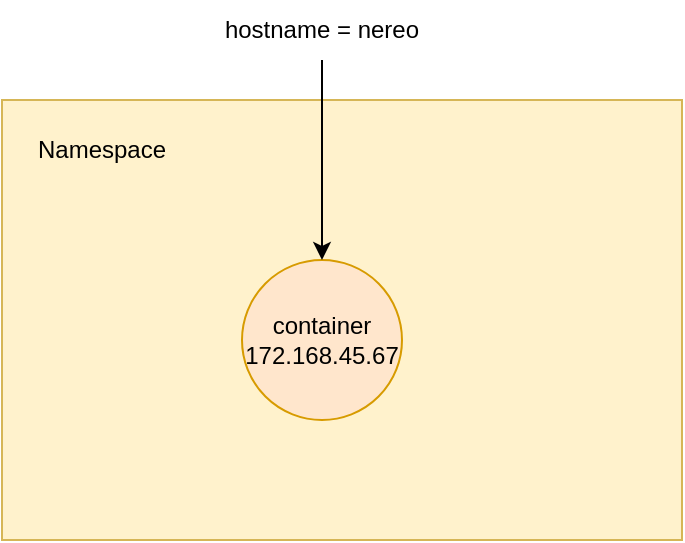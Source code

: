 <mxfile version="24.7.6" pages="2">
  <diagram name="Página-1" id="-ve3qs-rPw2eTsOcBA0l">
    <mxGraphModel dx="1050" dy="522" grid="1" gridSize="10" guides="1" tooltips="1" connect="1" arrows="1" fold="1" page="1" pageScale="1" pageWidth="827" pageHeight="1169" math="0" shadow="0">
      <root>
        <mxCell id="0" />
        <mxCell id="1" parent="0" />
        <mxCell id="z1eZ4XK-8854BMvzhpKV-1" value="" style="rounded=0;whiteSpace=wrap;html=1;fillColor=#fff2cc;strokeColor=#d6b656;" parent="1" vertex="1">
          <mxGeometry x="110" y="160" width="340" height="220" as="geometry" />
        </mxCell>
        <mxCell id="z1eZ4XK-8854BMvzhpKV-2" value="container&lt;div&gt;172.168.45.67&lt;/div&gt;" style="ellipse;whiteSpace=wrap;html=1;aspect=fixed;fillColor=#ffe6cc;strokeColor=#d79b00;" parent="1" vertex="1">
          <mxGeometry x="230" y="240" width="80" height="80" as="geometry" />
        </mxCell>
        <mxCell id="z1eZ4XK-8854BMvzhpKV-3" value="Namespace" style="text;html=1;align=center;verticalAlign=middle;whiteSpace=wrap;rounded=0;" parent="1" vertex="1">
          <mxGeometry x="130" y="170" width="60" height="30" as="geometry" />
        </mxCell>
        <mxCell id="z1eZ4XK-8854BMvzhpKV-6" style="edgeStyle=orthogonalEdgeStyle;rounded=0;orthogonalLoop=1;jettySize=auto;html=1;entryX=0.5;entryY=0;entryDx=0;entryDy=0;" parent="1" source="z1eZ4XK-8854BMvzhpKV-4" target="z1eZ4XK-8854BMvzhpKV-2" edge="1">
          <mxGeometry relative="1" as="geometry" />
        </mxCell>
        <mxCell id="z1eZ4XK-8854BMvzhpKV-4" value="hostname = nereo" style="text;html=1;align=center;verticalAlign=middle;whiteSpace=wrap;rounded=0;" parent="1" vertex="1">
          <mxGeometry x="220" y="110" width="100" height="30" as="geometry" />
        </mxCell>
      </root>
    </mxGraphModel>
  </diagram>
  <diagram id="AtedHVJ15whFVXl8m3w_" name="Página-2">
    <mxGraphModel dx="484" dy="523" grid="1" gridSize="10" guides="1" tooltips="1" connect="1" arrows="1" fold="1" page="1" pageScale="1" pageWidth="827" pageHeight="1169" math="0" shadow="0">
      <root>
        <mxCell id="0" />
        <mxCell id="1" parent="0" />
        <mxCell id="L9sZSFP3JkbtK0-hBa7j-1" value="Header" style="rounded=0;whiteSpace=wrap;html=1;fillColor=#ffe6cc;strokeColor=#d79b00;" vertex="1" parent="1">
          <mxGeometry x="40" y="110" width="100" height="70" as="geometry" />
        </mxCell>
        <mxCell id="L9sZSFP3JkbtK0-hBa7j-2" value="Payload" style="rounded=0;whiteSpace=wrap;html=1;fillColor=#fff2cc;strokeColor=#d6b656;" vertex="1" parent="1">
          <mxGeometry x="140" y="110" width="220" height="70" as="geometry" />
        </mxCell>
        <mxCell id="L9sZSFP3JkbtK0-hBa7j-3" value="Trailer" style="rounded=0;whiteSpace=wrap;html=1;fillColor=#f8cecc;strokeColor=#b85450;" vertex="1" parent="1">
          <mxGeometry x="360" y="110" width="100" height="70" as="geometry" />
        </mxCell>
      </root>
    </mxGraphModel>
  </diagram>
</mxfile>
